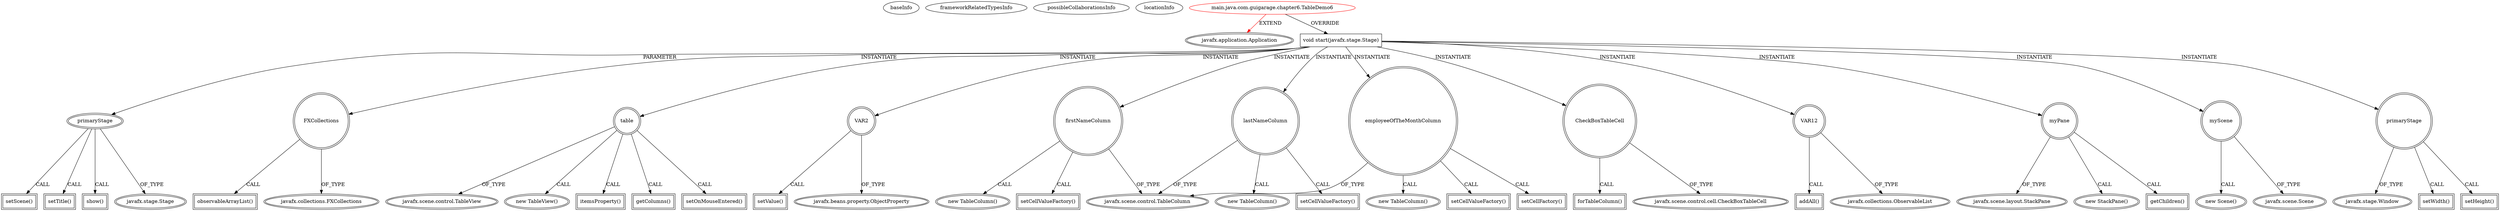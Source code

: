 digraph {
baseInfo[graphId=2888,category="extension_graph",isAnonymous=false,possibleRelation=false]
frameworkRelatedTypesInfo[0="javafx.application.Application"]
possibleCollaborationsInfo[]
locationInfo[projectName="guigarage-mastering-javafx-controls",filePath="/guigarage-mastering-javafx-controls/mastering-javafx-controls-master/src/main/java/com/guigarage/chapter6/TableDemo6.java",contextSignature="TableDemo6",graphId="2888"]
0[label="main.java.com.guigarage.chapter6.TableDemo6",vertexType="ROOT_CLIENT_CLASS_DECLARATION",isFrameworkType=false,color=red]
1[label="javafx.application.Application",vertexType="FRAMEWORK_CLASS_TYPE",isFrameworkType=true,peripheries=2]
2[label="void start(javafx.stage.Stage)",vertexType="OVERRIDING_METHOD_DECLARATION",isFrameworkType=false,shape=box]
3[label="primaryStage",vertexType="PARAMETER_DECLARATION",isFrameworkType=true,peripheries=2]
4[label="javafx.stage.Stage",vertexType="FRAMEWORK_CLASS_TYPE",isFrameworkType=true,peripheries=2]
5[label="FXCollections",vertexType="VARIABLE_EXPRESION",isFrameworkType=true,peripheries=2,shape=circle]
7[label="javafx.collections.FXCollections",vertexType="FRAMEWORK_CLASS_TYPE",isFrameworkType=true,peripheries=2]
6[label="observableArrayList()",vertexType="INSIDE_CALL",isFrameworkType=true,peripheries=2,shape=box]
9[label="table",vertexType="VARIABLE_EXPRESION",isFrameworkType=true,peripheries=2,shape=circle]
10[label="javafx.scene.control.TableView",vertexType="FRAMEWORK_CLASS_TYPE",isFrameworkType=true,peripheries=2]
8[label="new TableView()",vertexType="CONSTRUCTOR_CALL",isFrameworkType=true,peripheries=2]
11[label="VAR2",vertexType="VARIABLE_EXPRESION",isFrameworkType=true,peripheries=2,shape=circle]
13[label="javafx.beans.property.ObjectProperty",vertexType="FRAMEWORK_CLASS_TYPE",isFrameworkType=true,peripheries=2]
12[label="setValue()",vertexType="INSIDE_CALL",isFrameworkType=true,peripheries=2,shape=box]
15[label="itemsProperty()",vertexType="INSIDE_CALL",isFrameworkType=true,peripheries=2,shape=box]
17[label="firstNameColumn",vertexType="VARIABLE_EXPRESION",isFrameworkType=true,peripheries=2,shape=circle]
18[label="javafx.scene.control.TableColumn",vertexType="FRAMEWORK_CLASS_TYPE",isFrameworkType=true,peripheries=2]
16[label="new TableColumn()",vertexType="CONSTRUCTOR_CALL",isFrameworkType=true,peripheries=2]
20[label="lastNameColumn",vertexType="VARIABLE_EXPRESION",isFrameworkType=true,peripheries=2,shape=circle]
19[label="new TableColumn()",vertexType="CONSTRUCTOR_CALL",isFrameworkType=true,peripheries=2]
23[label="employeeOfTheMonthColumn",vertexType="VARIABLE_EXPRESION",isFrameworkType=true,peripheries=2,shape=circle]
22[label="new TableColumn()",vertexType="CONSTRUCTOR_CALL",isFrameworkType=true,peripheries=2]
26[label="setCellValueFactory()",vertexType="INSIDE_CALL",isFrameworkType=true,peripheries=2,shape=box]
28[label="setCellValueFactory()",vertexType="INSIDE_CALL",isFrameworkType=true,peripheries=2,shape=box]
30[label="setCellValueFactory()",vertexType="INSIDE_CALL",isFrameworkType=true,peripheries=2,shape=box]
32[label="setCellFactory()",vertexType="INSIDE_CALL",isFrameworkType=true,peripheries=2,shape=box]
33[label="CheckBoxTableCell",vertexType="VARIABLE_EXPRESION",isFrameworkType=true,peripheries=2,shape=circle]
35[label="javafx.scene.control.cell.CheckBoxTableCell",vertexType="FRAMEWORK_CLASS_TYPE",isFrameworkType=true,peripheries=2]
34[label="forTableColumn()",vertexType="INSIDE_CALL",isFrameworkType=true,peripheries=2,shape=box]
36[label="VAR12",vertexType="VARIABLE_EXPRESION",isFrameworkType=true,peripheries=2,shape=circle]
38[label="javafx.collections.ObservableList",vertexType="FRAMEWORK_INTERFACE_TYPE",isFrameworkType=true,peripheries=2]
37[label="addAll()",vertexType="INSIDE_CALL",isFrameworkType=true,peripheries=2,shape=box]
40[label="getColumns()",vertexType="INSIDE_CALL",isFrameworkType=true,peripheries=2,shape=box]
42[label="setOnMouseEntered()",vertexType="INSIDE_CALL",isFrameworkType=true,peripheries=2,shape=box]
44[label="myPane",vertexType="VARIABLE_EXPRESION",isFrameworkType=true,peripheries=2,shape=circle]
45[label="javafx.scene.layout.StackPane",vertexType="FRAMEWORK_CLASS_TYPE",isFrameworkType=true,peripheries=2]
43[label="new StackPane()",vertexType="CONSTRUCTOR_CALL",isFrameworkType=true,peripheries=2]
47[label="getChildren()",vertexType="INSIDE_CALL",isFrameworkType=true,peripheries=2,shape=box]
49[label="myScene",vertexType="VARIABLE_EXPRESION",isFrameworkType=true,peripheries=2,shape=circle]
50[label="javafx.scene.Scene",vertexType="FRAMEWORK_CLASS_TYPE",isFrameworkType=true,peripheries=2]
48[label="new Scene()",vertexType="CONSTRUCTOR_CALL",isFrameworkType=true,peripheries=2]
52[label="setScene()",vertexType="INSIDE_CALL",isFrameworkType=true,peripheries=2,shape=box]
54[label="setTitle()",vertexType="INSIDE_CALL",isFrameworkType=true,peripheries=2,shape=box]
55[label="primaryStage",vertexType="VARIABLE_EXPRESION",isFrameworkType=true,peripheries=2,shape=circle]
57[label="javafx.stage.Window",vertexType="FRAMEWORK_CLASS_TYPE",isFrameworkType=true,peripheries=2]
56[label="setWidth()",vertexType="INSIDE_CALL",isFrameworkType=true,peripheries=2,shape=box]
59[label="setHeight()",vertexType="INSIDE_CALL",isFrameworkType=true,peripheries=2,shape=box]
61[label="show()",vertexType="INSIDE_CALL",isFrameworkType=true,peripheries=2,shape=box]
0->1[label="EXTEND",color=red]
0->2[label="OVERRIDE"]
3->4[label="OF_TYPE"]
2->3[label="PARAMETER"]
2->5[label="INSTANTIATE"]
5->7[label="OF_TYPE"]
5->6[label="CALL"]
2->9[label="INSTANTIATE"]
9->10[label="OF_TYPE"]
9->8[label="CALL"]
2->11[label="INSTANTIATE"]
11->13[label="OF_TYPE"]
11->12[label="CALL"]
9->15[label="CALL"]
2->17[label="INSTANTIATE"]
17->18[label="OF_TYPE"]
17->16[label="CALL"]
2->20[label="INSTANTIATE"]
20->18[label="OF_TYPE"]
20->19[label="CALL"]
2->23[label="INSTANTIATE"]
23->18[label="OF_TYPE"]
23->22[label="CALL"]
17->26[label="CALL"]
20->28[label="CALL"]
23->30[label="CALL"]
23->32[label="CALL"]
2->33[label="INSTANTIATE"]
33->35[label="OF_TYPE"]
33->34[label="CALL"]
2->36[label="INSTANTIATE"]
36->38[label="OF_TYPE"]
36->37[label="CALL"]
9->40[label="CALL"]
9->42[label="CALL"]
2->44[label="INSTANTIATE"]
44->45[label="OF_TYPE"]
44->43[label="CALL"]
44->47[label="CALL"]
2->49[label="INSTANTIATE"]
49->50[label="OF_TYPE"]
49->48[label="CALL"]
3->52[label="CALL"]
3->54[label="CALL"]
2->55[label="INSTANTIATE"]
55->57[label="OF_TYPE"]
55->56[label="CALL"]
55->59[label="CALL"]
3->61[label="CALL"]
}
